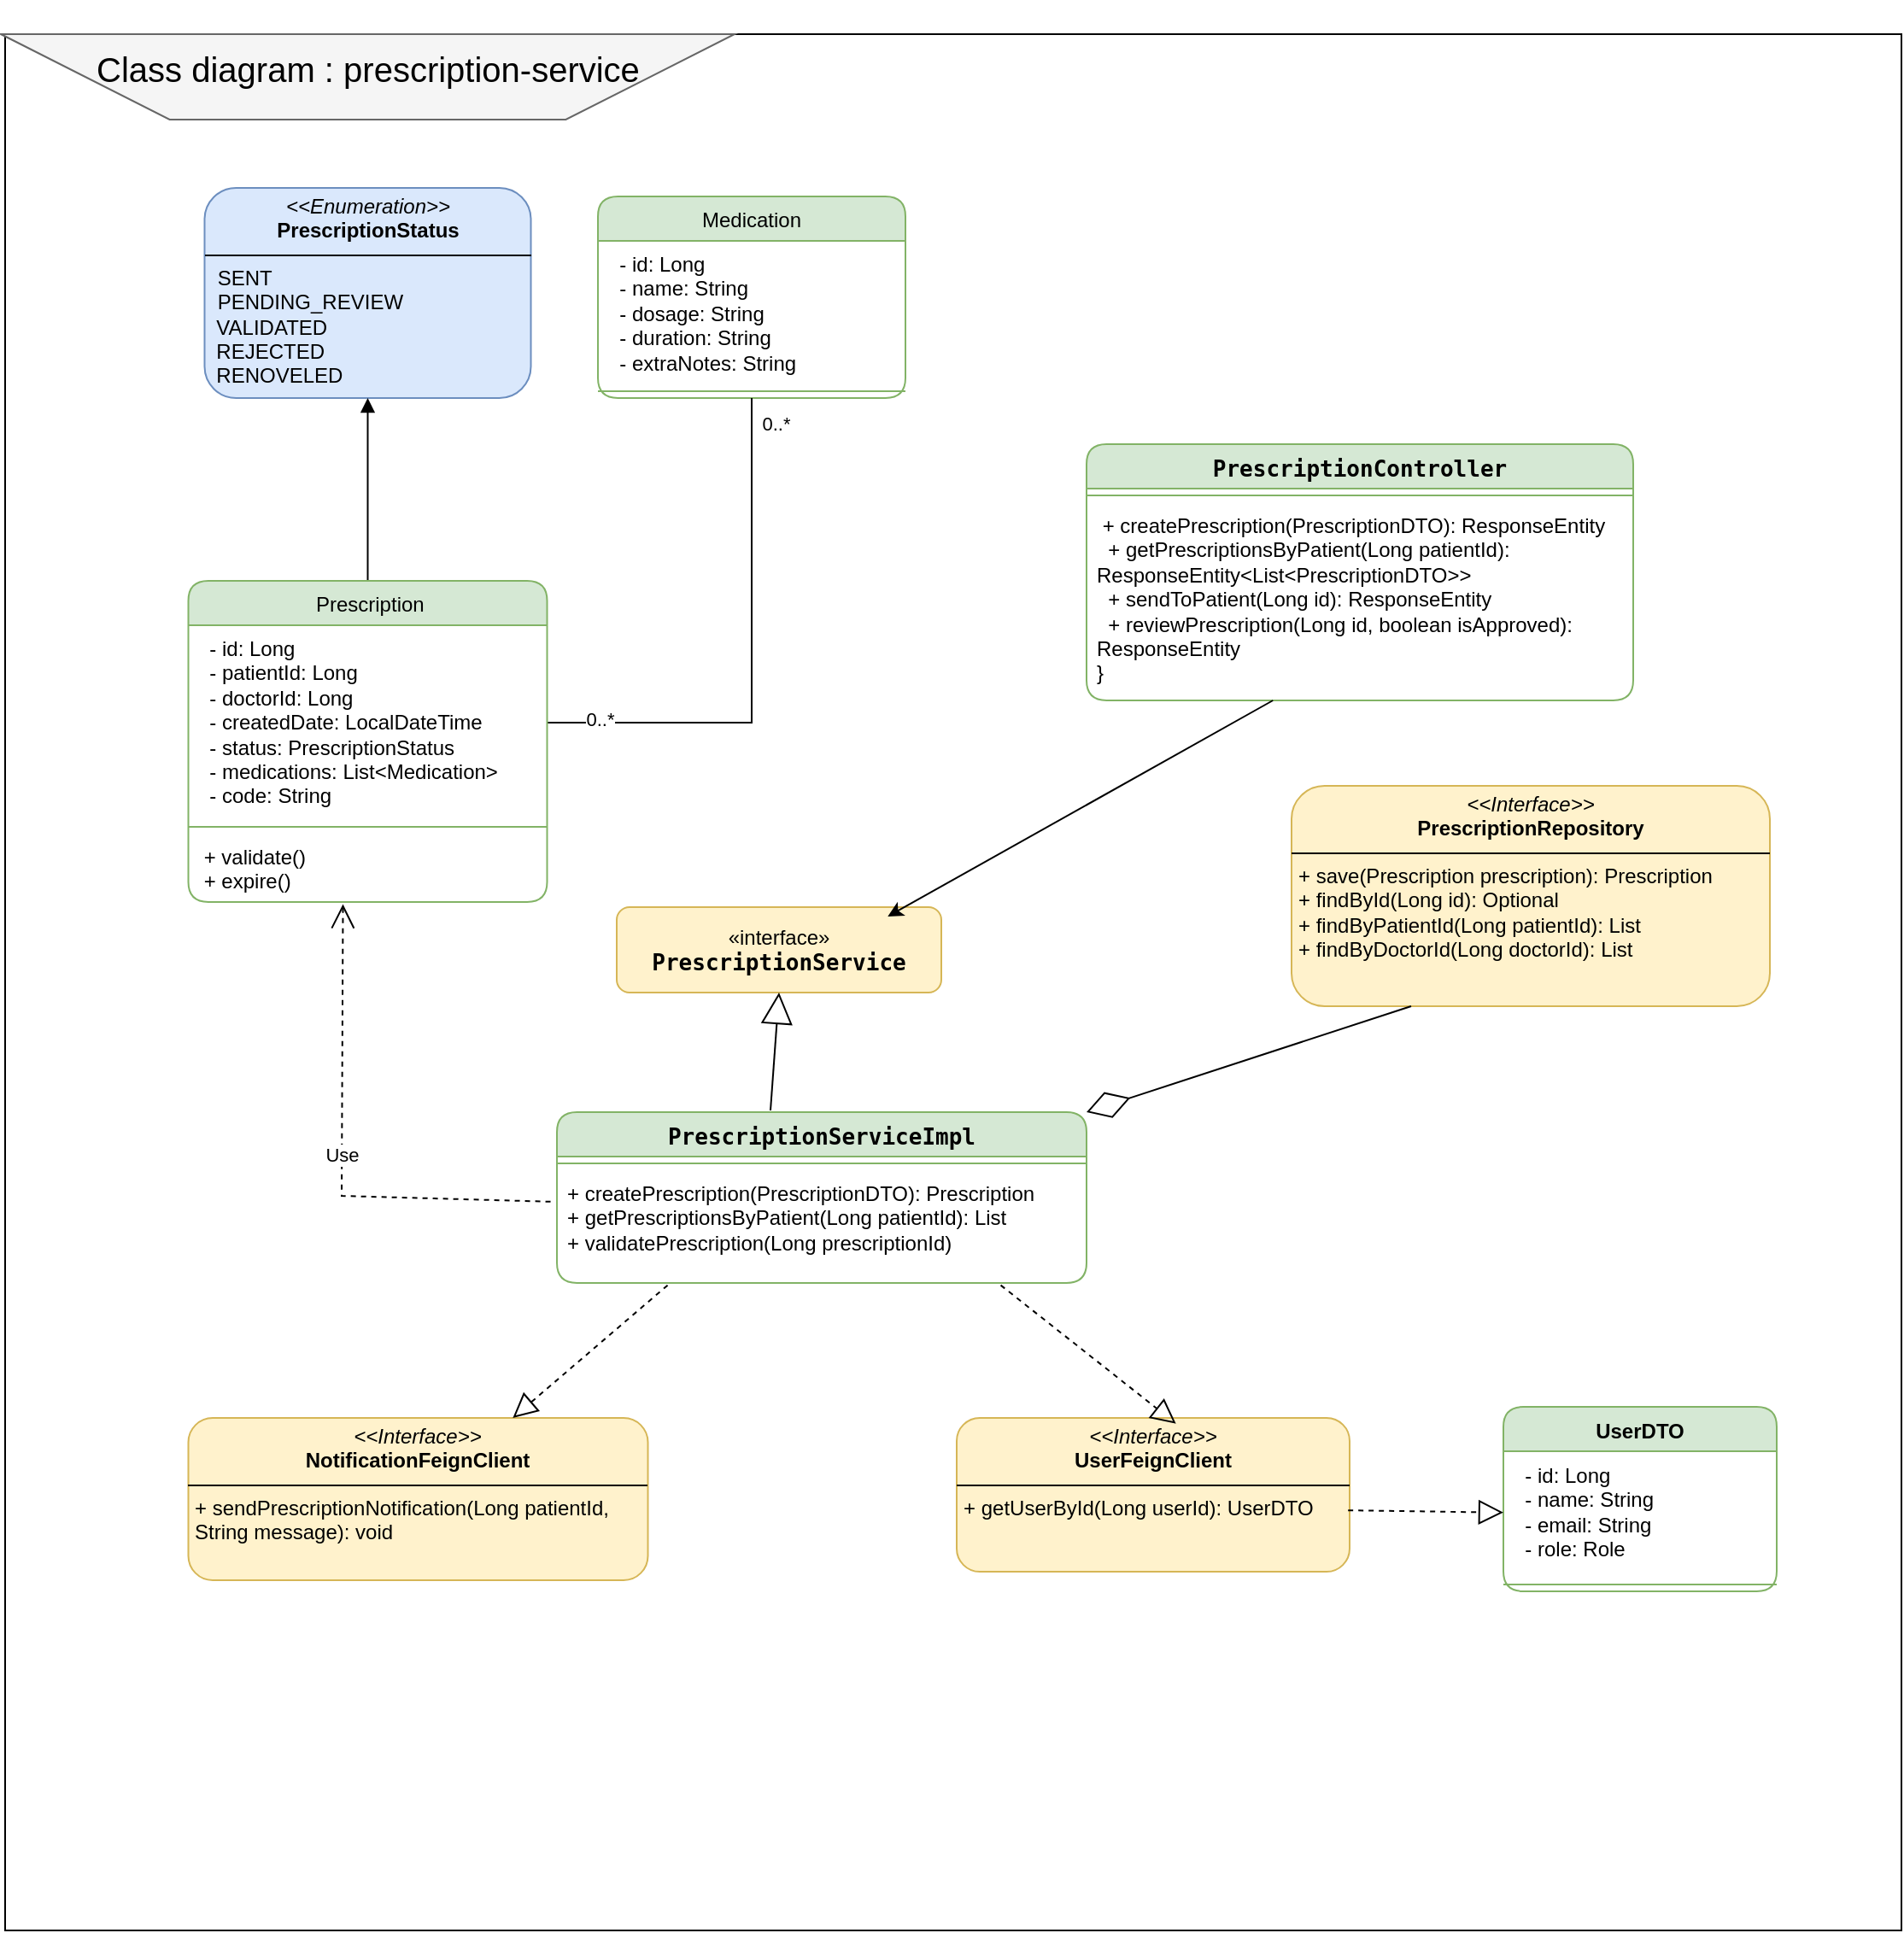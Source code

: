<mxfile version="26.1.0">
  <diagram id="C5RBs43oDa-KdzZeNtuy" name="Page-1">
    <mxGraphModel dx="1905" dy="949" grid="1" gridSize="10" guides="1" tooltips="1" connect="1" arrows="1" fold="1" page="1" pageScale="1" pageWidth="827" pageHeight="1169" math="0" shadow="0">
      <root>
        <mxCell id="WIyWlLk6GJQsqaUBKTNV-0" />
        <mxCell id="WIyWlLk6GJQsqaUBKTNV-1" parent="WIyWlLk6GJQsqaUBKTNV-0" />
        <mxCell id="LHLOS1tPAjdGcjN-S2N2-0" value="" style="whiteSpace=wrap;html=1;aspect=fixed;" vertex="1" parent="WIyWlLk6GJQsqaUBKTNV-1">
          <mxGeometry x="153" y="380" width="1110" height="1110" as="geometry" />
        </mxCell>
        <mxCell id="LHLOS1tPAjdGcjN-S2N2-1" value="&lt;span style=&quot;font-weight: 400; text-align: left;&quot;&gt;Medication&lt;/span&gt;" style="swimlane;fontStyle=1;align=center;verticalAlign=top;childLayout=stackLayout;horizontal=1;startSize=26;horizontalStack=0;resizeParent=1;resizeParentMax=0;resizeLast=0;collapsible=1;marginBottom=0;whiteSpace=wrap;html=1;fillColor=#d5e8d4;strokeColor=#82b366;rounded=1;" vertex="1" parent="WIyWlLk6GJQsqaUBKTNV-1">
          <mxGeometry x="500" y="475" width="180" height="118" as="geometry">
            <mxRectangle x="100" y="110" width="70" height="30" as="alternateBounds" />
          </mxGeometry>
        </mxCell>
        <mxCell id="LHLOS1tPAjdGcjN-S2N2-2" value="&amp;nbsp; - id: Long&lt;br style=&quot;padding: 0px; margin: 0px;&quot;&gt;&amp;nbsp; - name: String&lt;br style=&quot;padding: 0px; margin: 0px;&quot;&gt;&amp;nbsp; - dosage: String&lt;br style=&quot;padding: 0px; margin: 0px;&quot;&gt;&amp;nbsp; - duration: String&lt;div&gt;&amp;nbsp; - extraNotes: String&lt;/div&gt;" style="text;strokeColor=none;fillColor=none;align=left;verticalAlign=top;spacingLeft=4;spacingRight=4;overflow=hidden;rotatable=0;points=[[0,0.5],[1,0.5]];portConstraint=eastwest;whiteSpace=wrap;html=1;rounded=1;" vertex="1" parent="LHLOS1tPAjdGcjN-S2N2-1">
          <mxGeometry y="26" width="180" height="84" as="geometry" />
        </mxCell>
        <mxCell id="LHLOS1tPAjdGcjN-S2N2-3" value="" style="line;strokeWidth=1;fillColor=none;align=left;verticalAlign=middle;spacingTop=-1;spacingLeft=3;spacingRight=3;rotatable=0;labelPosition=right;points=[];portConstraint=eastwest;strokeColor=inherit;rounded=1;" vertex="1" parent="LHLOS1tPAjdGcjN-S2N2-1">
          <mxGeometry y="110" width="180" height="8" as="geometry" />
        </mxCell>
        <mxCell id="LHLOS1tPAjdGcjN-S2N2-4" value="&lt;span style=&quot;font-family: monospace; font-size: medium; text-align: left;&quot;&gt;PrescriptionServiceImpl&lt;/span&gt;" style="swimlane;fontStyle=1;align=center;verticalAlign=top;childLayout=stackLayout;horizontal=1;startSize=26;horizontalStack=0;resizeParent=1;resizeParentMax=0;resizeLast=0;collapsible=1;marginBottom=0;whiteSpace=wrap;html=1;rounded=1;fillColor=#d5e8d4;strokeColor=#82b366;" vertex="1" parent="WIyWlLk6GJQsqaUBKTNV-1">
          <mxGeometry x="476" y="1011" width="310" height="100" as="geometry" />
        </mxCell>
        <mxCell id="LHLOS1tPAjdGcjN-S2N2-5" value="" style="line;strokeWidth=1;fillColor=none;align=left;verticalAlign=middle;spacingTop=-1;spacingLeft=3;spacingRight=3;rotatable=0;labelPosition=right;points=[];portConstraint=eastwest;strokeColor=inherit;rounded=1;" vertex="1" parent="LHLOS1tPAjdGcjN-S2N2-4">
          <mxGeometry y="26" width="310" height="8" as="geometry" />
        </mxCell>
        <mxCell id="LHLOS1tPAjdGcjN-S2N2-6" value="+ createPrescription(PrescriptionDTO): Prescription&lt;br&gt;+ getPrescriptionsByPatient(Long patientId): List&lt;br&gt;+ validatePrescription(Long prescriptionId)" style="text;strokeColor=none;fillColor=none;align=left;verticalAlign=top;spacingLeft=4;spacingRight=4;overflow=hidden;rotatable=0;points=[[0,0.5],[1,0.5]];portConstraint=eastwest;whiteSpace=wrap;html=1;rounded=1;" vertex="1" parent="LHLOS1tPAjdGcjN-S2N2-4">
          <mxGeometry y="34" width="310" height="66" as="geometry" />
        </mxCell>
        <mxCell id="LHLOS1tPAjdGcjN-S2N2-10" value="&lt;span style=&quot;font-family: monospace; font-size: medium; text-align: left;&quot;&gt;PrescriptionController&lt;/span&gt;" style="swimlane;fontStyle=1;align=center;verticalAlign=top;childLayout=stackLayout;horizontal=1;startSize=26;horizontalStack=0;resizeParent=1;resizeParentMax=0;resizeLast=0;collapsible=1;marginBottom=0;whiteSpace=wrap;html=1;rounded=1;fillColor=#d5e8d4;strokeColor=#82b366;" vertex="1" parent="WIyWlLk6GJQsqaUBKTNV-1">
          <mxGeometry x="786" y="620" width="320" height="150" as="geometry" />
        </mxCell>
        <mxCell id="LHLOS1tPAjdGcjN-S2N2-11" value="" style="line;strokeWidth=1;fillColor=none;align=left;verticalAlign=middle;spacingTop=-1;spacingLeft=3;spacingRight=3;rotatable=0;labelPosition=right;points=[];portConstraint=eastwest;strokeColor=inherit;rounded=1;" vertex="1" parent="LHLOS1tPAjdGcjN-S2N2-10">
          <mxGeometry y="26" width="320" height="8" as="geometry" />
        </mxCell>
        <mxCell id="LHLOS1tPAjdGcjN-S2N2-12" value="&lt;div&gt;&lt;div&gt;&amp;nbsp;+ createPrescription(PrescriptionDTO): ResponseEntity&lt;/div&gt;&lt;div&gt;&amp;nbsp; + getPrescriptionsByPatient(Long patientId): ResponseEntity&amp;lt;List&amp;lt;PrescriptionDTO&amp;gt;&amp;gt;&lt;/div&gt;&lt;div&gt;&amp;nbsp; + sendToPatient(Long id): ResponseEntity&lt;/div&gt;&lt;div&gt;&amp;nbsp; + reviewPrescription(Long id, boolean isApproved): ResponseEntity&lt;/div&gt;&lt;div&gt;}&lt;/div&gt;&lt;/div&gt;" style="text;strokeColor=none;fillColor=none;align=left;verticalAlign=top;spacingLeft=4;spacingRight=4;overflow=hidden;rotatable=0;points=[[0,0.5],[1,0.5]];portConstraint=eastwest;whiteSpace=wrap;html=1;rounded=1;" vertex="1" parent="LHLOS1tPAjdGcjN-S2N2-10">
          <mxGeometry y="34" width="320" height="116" as="geometry" />
        </mxCell>
        <mxCell id="LHLOS1tPAjdGcjN-S2N2-13" value="UserDTO" style="swimlane;fontStyle=1;align=center;verticalAlign=top;childLayout=stackLayout;horizontal=1;startSize=26;horizontalStack=0;resizeParent=1;resizeParentMax=0;resizeLast=0;collapsible=1;marginBottom=0;whiteSpace=wrap;html=1;fillColor=#d5e8d4;strokeColor=#82b366;rounded=1;" vertex="1" parent="WIyWlLk6GJQsqaUBKTNV-1">
          <mxGeometry x="1030" y="1183.5" width="160" height="108" as="geometry" />
        </mxCell>
        <mxCell id="LHLOS1tPAjdGcjN-S2N2-14" value="&lt;div&gt;&lt;span style=&quot;background-color: transparent; color: light-dark(rgb(0, 0, 0), rgb(255, 255, 255));&quot;&gt;&amp;nbsp; - id: Long&lt;/span&gt;&lt;/div&gt;&lt;div&gt;&amp;nbsp; - name: String&lt;/div&gt;&lt;div&gt;&amp;nbsp; - email: String&lt;/div&gt;&lt;div&gt;&amp;nbsp; - role: Role&lt;/div&gt;&lt;div&gt;&lt;br&gt;&lt;/div&gt;" style="text;align=left;verticalAlign=top;spacingLeft=4;spacingRight=4;overflow=hidden;rotatable=0;points=[[0,0.5],[1,0.5]];portConstraint=eastwest;whiteSpace=wrap;html=1;rounded=1;" vertex="1" parent="LHLOS1tPAjdGcjN-S2N2-13">
          <mxGeometry y="26" width="160" height="74" as="geometry" />
        </mxCell>
        <mxCell id="LHLOS1tPAjdGcjN-S2N2-15" value="" style="line;strokeWidth=1;fillColor=none;align=left;verticalAlign=middle;spacingTop=-1;spacingLeft=3;spacingRight=3;rotatable=0;labelPosition=right;points=[];portConstraint=eastwest;strokeColor=inherit;rounded=1;" vertex="1" parent="LHLOS1tPAjdGcjN-S2N2-13">
          <mxGeometry y="100" width="160" height="8" as="geometry" />
        </mxCell>
        <mxCell id="LHLOS1tPAjdGcjN-S2N2-17" value="«interface»&lt;br&gt;&lt;span style=&quot;font-family: monospace; font-size: medium; font-weight: 700; text-align: left;&quot;&gt;PrescriptionService&lt;/span&gt;" style="html=1;whiteSpace=wrap;fillColor=#fff2cc;strokeColor=#d6b656;rounded=1;" vertex="1" parent="WIyWlLk6GJQsqaUBKTNV-1">
          <mxGeometry x="511" y="891" width="190" height="50" as="geometry" />
        </mxCell>
        <mxCell id="LHLOS1tPAjdGcjN-S2N2-18" value="&lt;p style=&quot;margin:0px;margin-top:4px;text-align:center;&quot;&gt;&lt;i&gt;&amp;lt;&amp;lt;Enumeration&amp;gt;&amp;gt;&lt;/i&gt;&lt;br&gt;&lt;b&gt;PrescriptionStatus&lt;/b&gt;&lt;/p&gt;&lt;hr size=&quot;1&quot; style=&quot;border-style:solid;&quot;&gt;&lt;p style=&quot;margin:0px;margin-left:4px;&quot;&gt;&lt;span style=&quot;background-color: transparent; color: light-dark(rgb(0, 0, 0), rgb(255, 255, 255));&quot;&gt;&amp;nbsp;SENT&lt;/span&gt;&lt;/p&gt;&lt;p style=&quot;margin:0px;margin-left:4px;&quot;&gt;&lt;span style=&quot;background-color: transparent; color: light-dark(rgb(0, 0, 0), rgb(255, 255, 255));&quot;&gt;&amp;nbsp;PENDING_REVIEW&lt;/span&gt;&lt;/p&gt;&lt;div&gt;&amp;nbsp; VALIDATED&lt;br style=&quot;padding: 0px; margin: 0px;&quot;&gt;&lt;/div&gt;&lt;div&gt;&lt;span style=&quot;background-color: transparent; color: light-dark(rgb(0, 0, 0), rgb(255, 255, 255));&quot;&gt;&amp;nbsp;&amp;nbsp;&lt;/span&gt;&lt;span style=&quot;background-color: transparent; color: light-dark(rgb(0, 0, 0), rgb(255, 255, 255));&quot;&gt;REJECTED&lt;/span&gt;&lt;/div&gt;&lt;div&gt;&amp;nbsp; RENOVELED&lt;/div&gt;" style="verticalAlign=top;align=left;overflow=fill;html=1;whiteSpace=wrap;fillColor=#dae8fc;strokeColor=#6c8ebf;rounded=1;" vertex="1" parent="WIyWlLk6GJQsqaUBKTNV-1">
          <mxGeometry x="269.75" y="470" width="191" height="123" as="geometry" />
        </mxCell>
        <mxCell id="LHLOS1tPAjdGcjN-S2N2-20" value="&lt;p style=&quot;margin:0px;margin-top:4px;text-align:center;&quot;&gt;&lt;i&gt;&amp;lt;&amp;lt;Interface&amp;gt;&amp;gt;&lt;/i&gt;&lt;br&gt;&lt;b&gt;PrescriptionRepository&lt;/b&gt;&lt;/p&gt;&lt;hr size=&quot;1&quot; style=&quot;border-style:solid;&quot;&gt;&lt;p style=&quot;margin:0px;margin-left:4px;&quot;&gt;+ save(Prescription prescription): Prescription&lt;br&gt;+ findById(Long id): Optional&lt;br&gt;+ findByPatientId(Long patientId): List&lt;br&gt;+ findByDoctorId(Long doctorId): List&lt;/p&gt;" style="verticalAlign=top;align=left;overflow=fill;html=1;whiteSpace=wrap;fillColor=#fff2cc;strokeColor=#d6b656;rounded=1;" vertex="1" parent="WIyWlLk6GJQsqaUBKTNV-1">
          <mxGeometry x="906" y="820" width="280" height="129" as="geometry" />
        </mxCell>
        <mxCell id="LHLOS1tPAjdGcjN-S2N2-21" value="" style="html=1;verticalAlign=bottom;endArrow=block;curved=0;rounded=0;exitX=0.5;exitY=0;exitDx=0;exitDy=0;entryX=0.5;entryY=1;entryDx=0;entryDy=0;" edge="1" parent="WIyWlLk6GJQsqaUBKTNV-1" source="LHLOS1tPAjdGcjN-S2N2-37" target="LHLOS1tPAjdGcjN-S2N2-18">
          <mxGeometry width="80" relative="1" as="geometry">
            <mxPoint x="231" y="791" as="sourcePoint" />
            <mxPoint x="141" y="637" as="targetPoint" />
            <Array as="points" />
          </mxGeometry>
        </mxCell>
        <mxCell id="LHLOS1tPAjdGcjN-S2N2-22" value="" style="endArrow=none;html=1;rounded=0;exitX=0.5;exitY=1;exitDx=0;exitDy=0;entryX=1;entryY=0.5;entryDx=0;entryDy=0;" edge="1" parent="WIyWlLk6GJQsqaUBKTNV-1" source="LHLOS1tPAjdGcjN-S2N2-1" target="LHLOS1tPAjdGcjN-S2N2-38">
          <mxGeometry width="50" height="50" relative="1" as="geometry">
            <mxPoint x="721" y="731" as="sourcePoint" />
            <mxPoint x="561" y="623.0" as="targetPoint" />
            <Array as="points">
              <mxPoint x="590" y="783" />
            </Array>
          </mxGeometry>
        </mxCell>
        <mxCell id="LHLOS1tPAjdGcjN-S2N2-23" value="0..*" style="edgeLabel;html=1;align=center;verticalAlign=middle;resizable=0;points=[];" vertex="1" connectable="0" parent="LHLOS1tPAjdGcjN-S2N2-22">
          <mxGeometry x="-0.242" y="1" relative="1" as="geometry">
            <mxPoint x="13" y="-103" as="offset" />
          </mxGeometry>
        </mxCell>
        <mxCell id="LHLOS1tPAjdGcjN-S2N2-24" value="0..*" style="edgeLabel;html=1;align=center;verticalAlign=middle;resizable=0;points=[];" vertex="1" connectable="0" parent="LHLOS1tPAjdGcjN-S2N2-22">
          <mxGeometry x="0.891" y="3" relative="1" as="geometry">
            <mxPoint x="14" y="-5" as="offset" />
          </mxGeometry>
        </mxCell>
        <mxCell id="LHLOS1tPAjdGcjN-S2N2-26" value="Use" style="endArrow=open;endSize=12;dashed=1;html=1;rounded=0;exitX=-0.012;exitY=0.279;exitDx=0;exitDy=0;entryX=0.431;entryY=1.031;entryDx=0;entryDy=0;entryPerimeter=0;exitPerimeter=0;" edge="1" parent="WIyWlLk6GJQsqaUBKTNV-1" source="LHLOS1tPAjdGcjN-S2N2-6" target="LHLOS1tPAjdGcjN-S2N2-40">
          <mxGeometry width="160" relative="1" as="geometry">
            <mxPoint x="461" y="1031" as="sourcePoint" />
            <mxPoint x="340" y="919" as="targetPoint" />
            <Array as="points">
              <mxPoint x="350" y="1060" />
            </Array>
          </mxGeometry>
        </mxCell>
        <mxCell id="LHLOS1tPAjdGcjN-S2N2-27" value="" style="endArrow=block;endSize=16;endFill=0;html=1;rounded=0;" edge="1" parent="WIyWlLk6GJQsqaUBKTNV-1">
          <mxGeometry width="160" relative="1" as="geometry">
            <mxPoint x="601" y="1010" as="sourcePoint" />
            <mxPoint x="606" y="941" as="targetPoint" />
          </mxGeometry>
        </mxCell>
        <mxCell id="LHLOS1tPAjdGcjN-S2N2-29" value="" style="endArrow=diamondThin;endFill=0;endSize=24;html=1;rounded=0;exitX=0.25;exitY=1;exitDx=0;exitDy=0;entryX=1;entryY=0;entryDx=0;entryDy=0;" edge="1" parent="WIyWlLk6GJQsqaUBKTNV-1" source="LHLOS1tPAjdGcjN-S2N2-20" target="LHLOS1tPAjdGcjN-S2N2-4">
          <mxGeometry width="160" relative="1" as="geometry">
            <mxPoint x="1030" y="971" as="sourcePoint" />
            <mxPoint x="1190" y="971" as="targetPoint" />
          </mxGeometry>
        </mxCell>
        <mxCell id="LHLOS1tPAjdGcjN-S2N2-30" value="" style="endArrow=classic;html=1;rounded=0;exitX=0.341;exitY=1;exitDx=0;exitDy=0;exitPerimeter=0;entryX=0.835;entryY=0.109;entryDx=0;entryDy=0;entryPerimeter=0;" edge="1" parent="WIyWlLk6GJQsqaUBKTNV-1" source="LHLOS1tPAjdGcjN-S2N2-12" target="LHLOS1tPAjdGcjN-S2N2-17">
          <mxGeometry width="50" height="50" relative="1" as="geometry">
            <mxPoint x="676" y="891" as="sourcePoint" />
            <mxPoint x="726" y="841" as="targetPoint" />
          </mxGeometry>
        </mxCell>
        <mxCell id="LHLOS1tPAjdGcjN-S2N2-31" value="" style="verticalLabelPosition=middle;verticalAlign=middle;html=1;shape=trapezoid;perimeter=trapezoidPerimeter;whiteSpace=wrap;size=0.23;arcSize=10;flipV=1;labelPosition=center;align=center;fillColor=#f5f5f5;fontColor=#333333;strokeColor=#666666;" vertex="1" parent="WIyWlLk6GJQsqaUBKTNV-1">
          <mxGeometry x="150.5" y="380" width="429.5" height="50" as="geometry" />
        </mxCell>
        <mxCell id="LHLOS1tPAjdGcjN-S2N2-32" value="&lt;h1 style=&quot;text-align: left; margin-top: 0px;&quot;&gt;&lt;span style=&quot;background-color: transparent; color: light-dark(rgb(0, 0, 0), rgb(255, 255, 255)); font-weight: normal;&quot;&gt;&lt;font style=&quot;font-size: 20px;&quot;&gt;Class diagram : prescription-service&lt;/font&gt;&lt;/span&gt;&lt;/h1&gt;" style="text;html=1;align=center;verticalAlign=middle;whiteSpace=wrap;rounded=0;fontStyle=1" vertex="1" parent="WIyWlLk6GJQsqaUBKTNV-1">
          <mxGeometry x="178" y="360" width="374.5" height="95" as="geometry" />
        </mxCell>
        <mxCell id="LHLOS1tPAjdGcjN-S2N2-33" value="&lt;p style=&quot;margin:0px;margin-top:4px;text-align:center;&quot;&gt;&lt;i&gt;&amp;lt;&amp;lt;Interface&amp;gt;&amp;gt;&lt;/i&gt;&lt;br&gt;&lt;b&gt;NotificationFeignClient&lt;/b&gt;&lt;/p&gt;&lt;hr size=&quot;1&quot; style=&quot;border-style:solid;&quot;&gt;&lt;p style=&quot;margin:0px;margin-left:4px;&quot;&gt;+ sendPrescriptionNotification(Long patientId, String message): void&lt;br&gt;&lt;/p&gt;" style="verticalAlign=top;align=left;overflow=fill;html=1;whiteSpace=wrap;fillColor=#fff2cc;strokeColor=#d6b656;rounded=1;" vertex="1" parent="WIyWlLk6GJQsqaUBKTNV-1">
          <mxGeometry x="260.25" y="1190" width="269" height="95" as="geometry" />
        </mxCell>
        <mxCell id="LHLOS1tPAjdGcjN-S2N2-35" value="&lt;p style=&quot;margin:0px;margin-top:4px;text-align:center;&quot;&gt;&lt;i&gt;&amp;lt;&amp;lt;Interface&amp;gt;&amp;gt;&lt;/i&gt;&lt;br&gt;&lt;b&gt;UserFeignClient&lt;/b&gt;&lt;/p&gt;&lt;hr size=&quot;1&quot; style=&quot;border-style:solid;&quot;&gt;&lt;p style=&quot;margin:0px;margin-left:4px;&quot;&gt;+ getUserById(Long userId): UserDTO&lt;br&gt;&lt;/p&gt;" style="verticalAlign=top;align=left;overflow=fill;html=1;whiteSpace=wrap;fillColor=#fff2cc;strokeColor=#d6b656;rounded=1;" vertex="1" parent="WIyWlLk6GJQsqaUBKTNV-1">
          <mxGeometry x="710" y="1190" width="230" height="90" as="geometry" />
        </mxCell>
        <mxCell id="LHLOS1tPAjdGcjN-S2N2-37" value="&lt;span style=&quot;font-weight: 400; text-align: left;&quot;&gt;&amp;nbsp;Prescription&lt;/span&gt;" style="swimlane;fontStyle=1;align=center;verticalAlign=top;childLayout=stackLayout;horizontal=1;startSize=26;horizontalStack=0;resizeParent=1;resizeParentMax=0;resizeLast=0;collapsible=1;marginBottom=0;whiteSpace=wrap;html=1;fillColor=#d5e8d4;strokeColor=#82b366;gradientColor=none;rounded=1;" vertex="1" parent="WIyWlLk6GJQsqaUBKTNV-1">
          <mxGeometry x="260.25" y="700" width="210" height="188" as="geometry" />
        </mxCell>
        <mxCell id="LHLOS1tPAjdGcjN-S2N2-38" value="&lt;div&gt;&amp;nbsp; - id: Long&lt;/div&gt;&lt;div&gt;&amp;nbsp; - patientId: Long&lt;/div&gt;&lt;div&gt;&amp;nbsp; - doctorId: Long&lt;/div&gt;&lt;div&gt;&amp;nbsp; - createdDate: LocalDateTime&lt;/div&gt;&lt;div&gt;&amp;nbsp; - status: PrescriptionStatus&lt;/div&gt;&lt;div&gt;&amp;nbsp; - medications: List&amp;lt;Medication&amp;gt;&lt;/div&gt;&lt;div&gt;&amp;nbsp; - code: String&lt;/div&gt;" style="text;strokeColor=none;fillColor=none;align=left;verticalAlign=top;spacingLeft=4;spacingRight=4;overflow=hidden;rotatable=0;points=[[0,0.5],[1,0.5]];portConstraint=eastwest;whiteSpace=wrap;html=1;" vertex="1" parent="LHLOS1tPAjdGcjN-S2N2-37">
          <mxGeometry y="26" width="210" height="114" as="geometry" />
        </mxCell>
        <mxCell id="LHLOS1tPAjdGcjN-S2N2-39" value="" style="line;strokeWidth=1;fillColor=none;align=left;verticalAlign=middle;spacingTop=-1;spacingLeft=3;spacingRight=3;rotatable=0;labelPosition=right;points=[];portConstraint=eastwest;strokeColor=inherit;" vertex="1" parent="LHLOS1tPAjdGcjN-S2N2-37">
          <mxGeometry y="140" width="210" height="8" as="geometry" />
        </mxCell>
        <mxCell id="LHLOS1tPAjdGcjN-S2N2-40" value="&amp;nbsp;+ validate()&lt;br style=&quot;padding: 0px; margin: 0px;&quot;&gt;&amp;nbsp;+ expire()" style="text;strokeColor=none;fillColor=none;align=left;verticalAlign=top;spacingLeft=4;spacingRight=4;overflow=hidden;rotatable=0;points=[[0,0.5],[1,0.5]];portConstraint=eastwest;whiteSpace=wrap;html=1;" vertex="1" parent="LHLOS1tPAjdGcjN-S2N2-37">
          <mxGeometry y="148" width="210" height="40" as="geometry" />
        </mxCell>
        <mxCell id="LHLOS1tPAjdGcjN-S2N2-44" value="" style="endArrow=block;dashed=1;endFill=0;endSize=12;html=1;rounded=0;exitX=0.209;exitY=1.02;exitDx=0;exitDy=0;exitPerimeter=0;" edge="1" parent="WIyWlLk6GJQsqaUBKTNV-1" source="LHLOS1tPAjdGcjN-S2N2-6" target="LHLOS1tPAjdGcjN-S2N2-33">
          <mxGeometry width="160" relative="1" as="geometry">
            <mxPoint x="800" y="1130" as="sourcePoint" />
            <mxPoint x="960" y="1130" as="targetPoint" />
          </mxGeometry>
        </mxCell>
        <mxCell id="LHLOS1tPAjdGcjN-S2N2-45" value="" style="endArrow=block;dashed=1;endFill=0;endSize=12;html=1;rounded=0;exitX=0.838;exitY=1.02;exitDx=0;exitDy=0;exitPerimeter=0;entryX=0.558;entryY=0.037;entryDx=0;entryDy=0;entryPerimeter=0;" edge="1" parent="WIyWlLk6GJQsqaUBKTNV-1" source="LHLOS1tPAjdGcjN-S2N2-6" target="LHLOS1tPAjdGcjN-S2N2-35">
          <mxGeometry width="160" relative="1" as="geometry">
            <mxPoint x="800" y="1130" as="sourcePoint" />
            <mxPoint x="960" y="1130" as="targetPoint" />
          </mxGeometry>
        </mxCell>
        <mxCell id="LHLOS1tPAjdGcjN-S2N2-46" value="" style="endArrow=block;dashed=1;endFill=0;endSize=12;html=1;rounded=0;exitX=0.996;exitY=0.601;exitDx=0;exitDy=0;exitPerimeter=0;" edge="1" parent="WIyWlLk6GJQsqaUBKTNV-1" source="LHLOS1tPAjdGcjN-S2N2-35" target="LHLOS1tPAjdGcjN-S2N2-14">
          <mxGeometry width="160" relative="1" as="geometry">
            <mxPoint x="800" y="1130" as="sourcePoint" />
            <mxPoint x="960" y="1130" as="targetPoint" />
          </mxGeometry>
        </mxCell>
      </root>
    </mxGraphModel>
  </diagram>
</mxfile>
